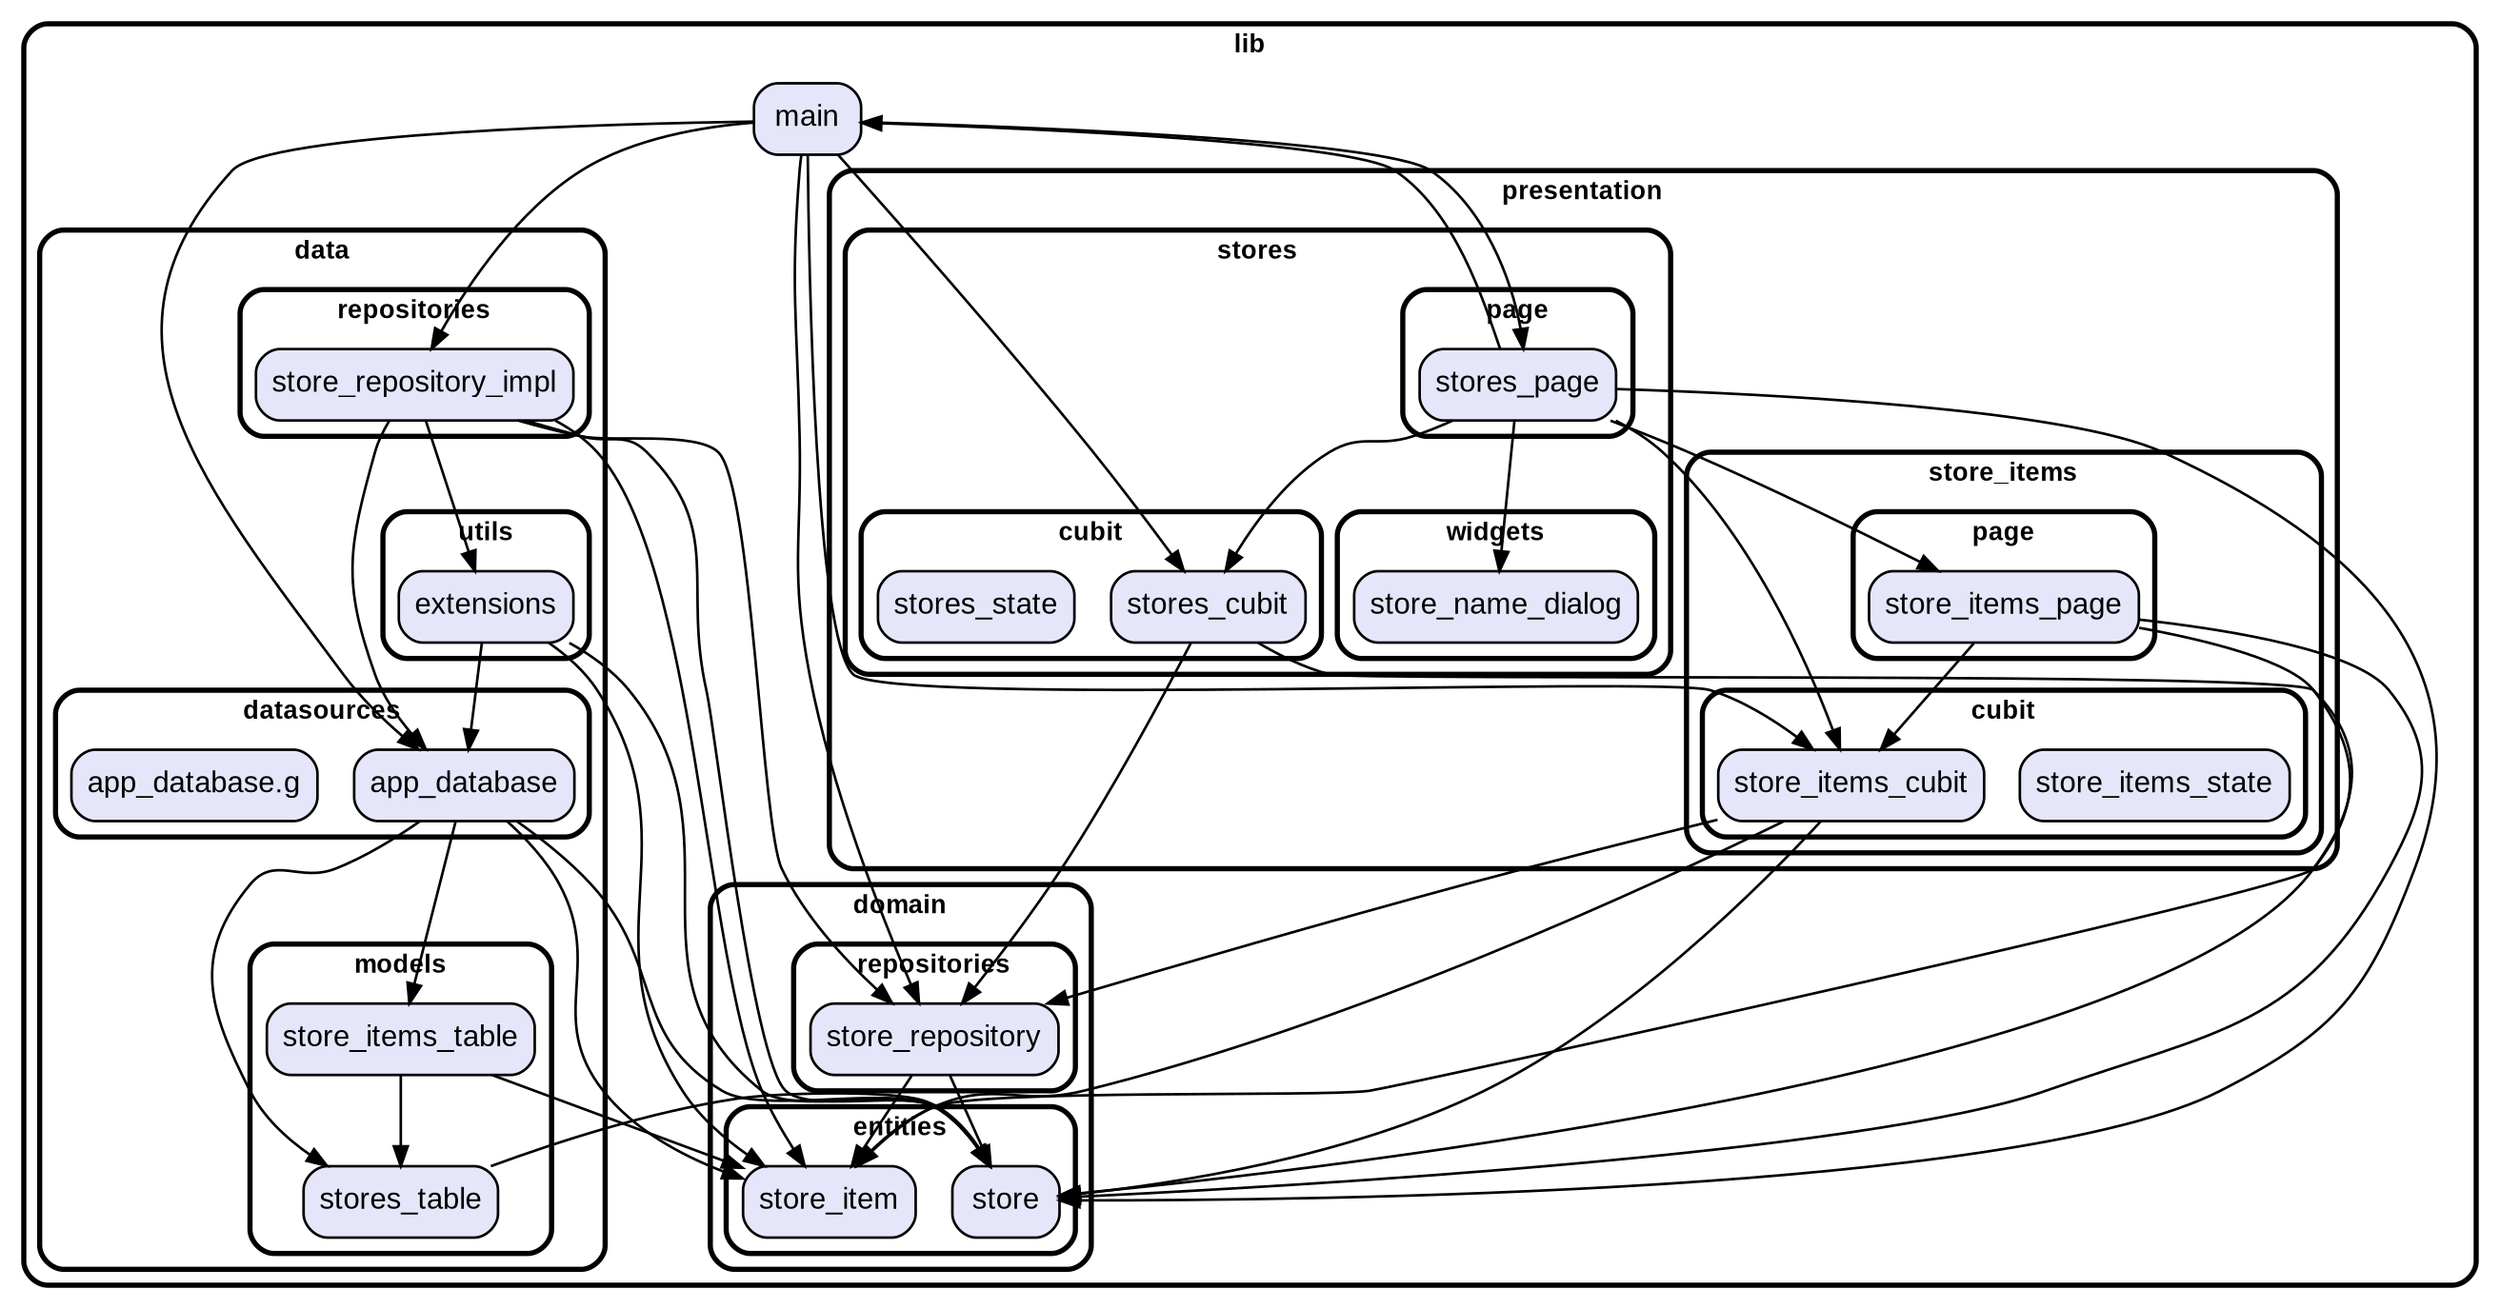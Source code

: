 digraph "" {
  graph [style=rounded fontname="Arial Black" fontsize=13 penwidth=2.6];
  node [shape=rect style="filled,rounded" fontname=Arial fontsize=15 fillcolor=Lavender penwidth=1.3];
  edge [penwidth=1.3];
  "/main.dart" [label="main"];
  "/data/datasources/app_database.dart" [label="app_database"];
  "/data/datasources/app_database.g.dart" [label="app_database.g"];
  "/data/utils/extensions.dart" [label="extensions"];
  "/data/repositories/store_repository_impl.dart" [label="store_repository_impl"];
  "/data/models/stores_table.dart" [label="stores_table"];
  "/data/models/store_items_table.dart" [label="store_items_table"];
  "/domain/repositories/store_repository.dart" [label="store_repository"];
  "/domain/entities/store_item.dart" [label="store_item"];
  "/domain/entities/store.dart" [label="store"];
  "/presentation/store_items/cubit/store_items_state.dart" [label="store_items_state"];
  "/presentation/store_items/cubit/store_items_cubit.dart" [label="store_items_cubit"];
  "/presentation/store_items/page/store_items_page.dart" [label="store_items_page"];
  "/presentation/stores/cubit/stores_cubit.dart" [label="stores_cubit"];
  "/presentation/stores/cubit/stores_state.dart" [label="stores_state"];
  "/presentation/stores/page/stores_page.dart" [label="stores_page"];
  "/presentation/stores/widgets/store_name_dialog.dart" [label="store_name_dialog"];
  subgraph "cluster~" {
    label="lib";
    "/main.dart";
    subgraph "cluster~/data" {
      label="data";
      subgraph "cluster~/data/datasources" {
        label="datasources";
        "/data/datasources/app_database.dart";
        "/data/datasources/app_database.g.dart";
      }
      subgraph "cluster~/data/utils" {
        label="utils";
        "/data/utils/extensions.dart";
      }
      subgraph "cluster~/data/repositories" {
        label="repositories";
        "/data/repositories/store_repository_impl.dart";
      }
      subgraph "cluster~/data/models" {
        label="models";
        "/data/models/stores_table.dart";
        "/data/models/store_items_table.dart";
      }
    }
    subgraph "cluster~/domain" {
      label="domain";
      subgraph "cluster~/domain/repositories" {
        label="repositories";
        "/domain/repositories/store_repository.dart";
      }
      subgraph "cluster~/domain/entities" {
        label="entities";
        "/domain/entities/store_item.dart";
        "/domain/entities/store.dart";
      }
    }
    subgraph "cluster~/presentation" {
      label="presentation";
      subgraph "cluster~/presentation/store_items" {
        label="store_items";
        subgraph "cluster~/presentation/store_items/cubit" {
          label="cubit";
          "/presentation/store_items/cubit/store_items_state.dart";
          "/presentation/store_items/cubit/store_items_cubit.dart";
        }
        subgraph "cluster~/presentation/store_items/page" {
          label="page";
          "/presentation/store_items/page/store_items_page.dart";
        }
      }
      subgraph "cluster~/presentation/stores" {
        label="stores";
        subgraph "cluster~/presentation/stores/cubit" {
          label="cubit";
          "/presentation/stores/cubit/stores_cubit.dart";
          "/presentation/stores/cubit/stores_state.dart";
        }
        subgraph "cluster~/presentation/stores/page" {
          label="page";
          "/presentation/stores/page/stores_page.dart";
        }
        subgraph "cluster~/presentation/stores/widgets" {
          label="widgets";
          "/presentation/stores/widgets/store_name_dialog.dart";
        }
      }
    }
  }
  "/main.dart" -> "/data/datasources/app_database.dart";
  "/main.dart" -> "/data/repositories/store_repository_impl.dart";
  "/main.dart" -> "/domain/repositories/store_repository.dart";
  "/main.dart" -> "/presentation/store_items/cubit/store_items_cubit.dart";
  "/main.dart" -> "/presentation/stores/cubit/stores_cubit.dart";
  "/main.dart" -> "/presentation/stores/page/stores_page.dart";
  "/data/datasources/app_database.dart" -> "/data/models/store_items_table.dart";
  "/data/datasources/app_database.dart" -> "/data/models/stores_table.dart";
  "/data/datasources/app_database.dart" -> "/domain/entities/store.dart";
  "/data/datasources/app_database.dart" -> "/domain/entities/store_item.dart";
  "/data/utils/extensions.dart" -> "/data/datasources/app_database.dart";
  "/data/utils/extensions.dart" -> "/domain/entities/store.dart";
  "/data/utils/extensions.dart" -> "/domain/entities/store_item.dart";
  "/data/repositories/store_repository_impl.dart" -> "/data/datasources/app_database.dart";
  "/data/repositories/store_repository_impl.dart" -> "/data/utils/extensions.dart";
  "/data/repositories/store_repository_impl.dart" -> "/domain/entities/store.dart";
  "/data/repositories/store_repository_impl.dart" -> "/domain/entities/store_item.dart";
  "/data/repositories/store_repository_impl.dart" -> "/domain/repositories/store_repository.dart";
  "/data/models/stores_table.dart" -> "/domain/entities/store.dart";
  "/data/models/store_items_table.dart" -> "/data/models/stores_table.dart";
  "/data/models/store_items_table.dart" -> "/domain/entities/store_item.dart";
  "/domain/repositories/store_repository.dart" -> "/domain/entities/store.dart";
  "/domain/repositories/store_repository.dart" -> "/domain/entities/store_item.dart";
  "/presentation/store_items/cubit/store_items_cubit.dart" -> "/domain/entities/store.dart";
  "/presentation/store_items/cubit/store_items_cubit.dart" -> "/domain/entities/store_item.dart";
  "/presentation/store_items/cubit/store_items_cubit.dart" -> "/domain/repositories/store_repository.dart";
  "/presentation/store_items/page/store_items_page.dart" -> "/domain/entities/store.dart";
  "/presentation/store_items/page/store_items_page.dart" -> "/domain/entities/store_item.dart";
  "/presentation/store_items/page/store_items_page.dart" -> "/presentation/store_items/cubit/store_items_cubit.dart";
  "/presentation/stores/cubit/stores_cubit.dart" -> "/domain/entities/store.dart";
  "/presentation/stores/cubit/stores_cubit.dart" -> "/domain/repositories/store_repository.dart";
  "/presentation/stores/page/stores_page.dart" -> "/domain/entities/store.dart";
  "/presentation/stores/page/stores_page.dart" -> "/main.dart";
  "/presentation/stores/page/stores_page.dart" -> "/presentation/store_items/cubit/store_items_cubit.dart";
  "/presentation/stores/page/stores_page.dart" -> "/presentation/store_items/page/store_items_page.dart";
  "/presentation/stores/page/stores_page.dart" -> "/presentation/stores/cubit/stores_cubit.dart";
  "/presentation/stores/page/stores_page.dart" -> "/presentation/stores/widgets/store_name_dialog.dart";
}

